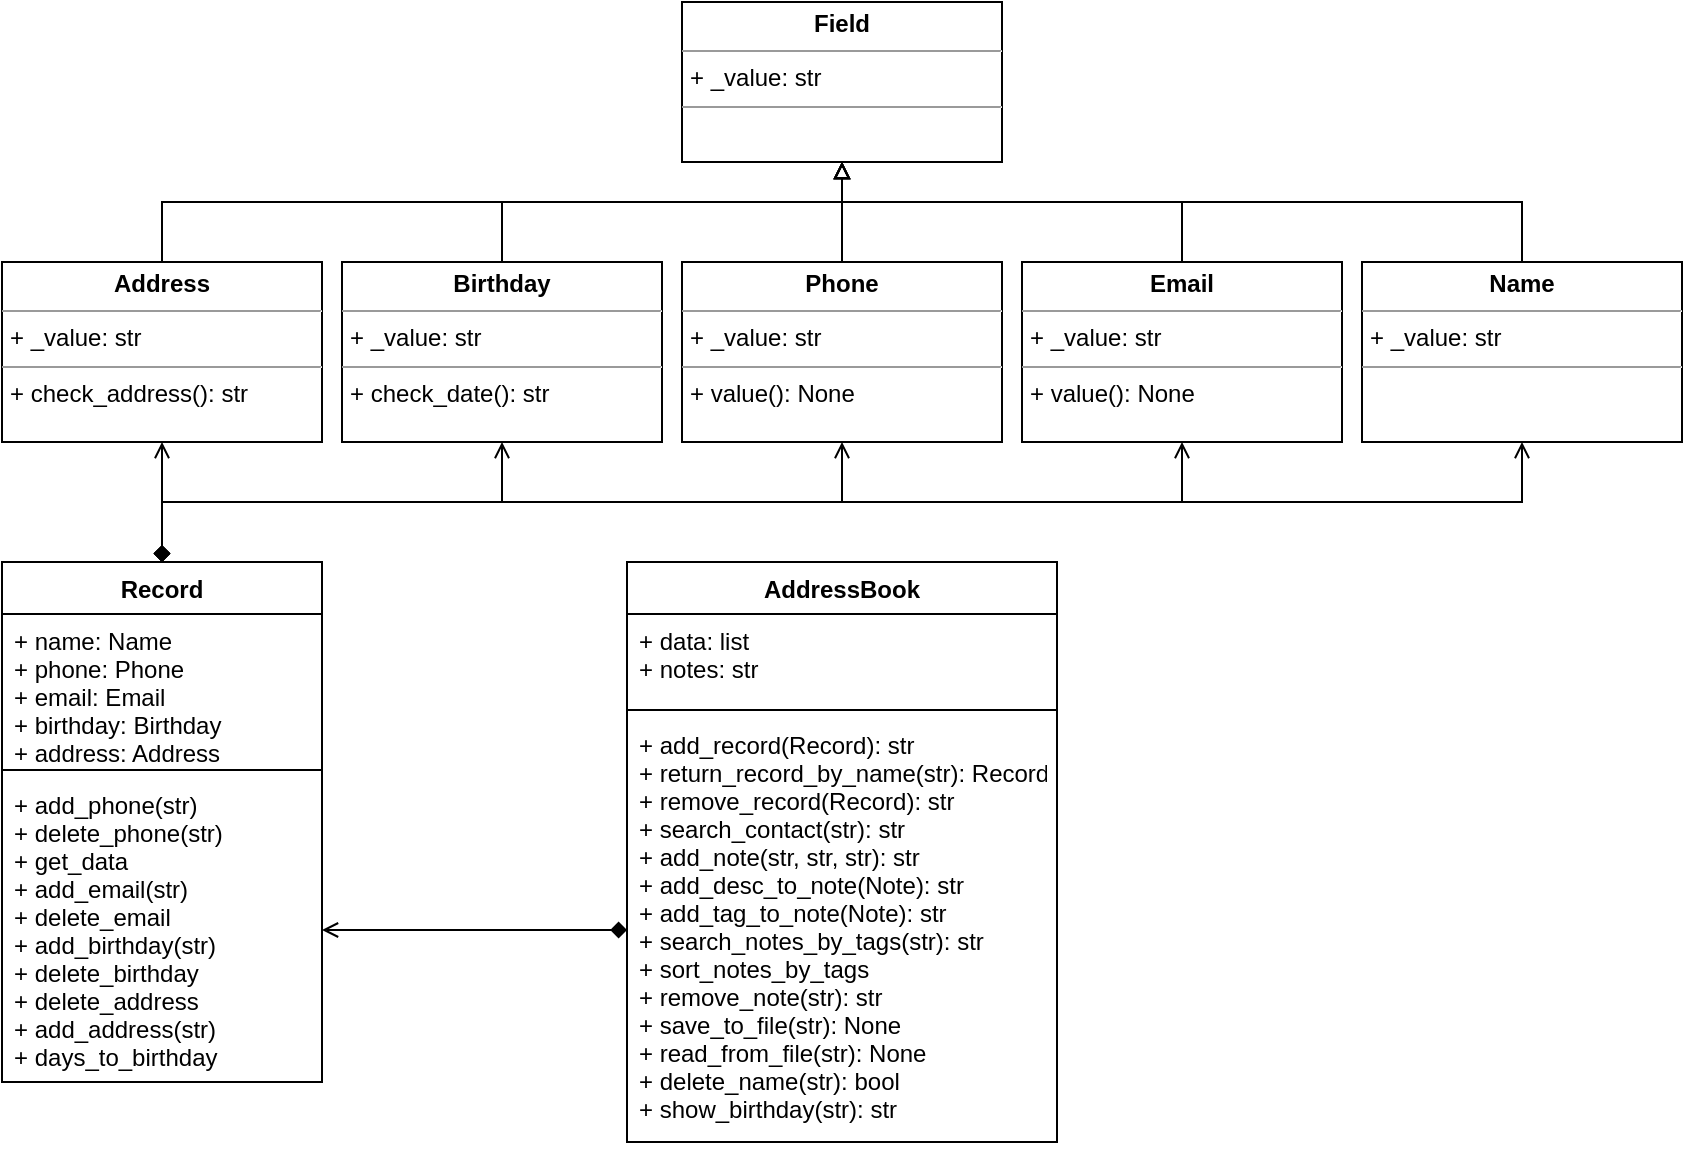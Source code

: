 <mxfile version="20.6.0" type="github">
  <diagram id="R2lEEEUBdFMjLlhIrx00" name="Page-1">
    <mxGraphModel dx="1135" dy="833" grid="1" gridSize="10" guides="1" tooltips="1" connect="1" arrows="1" fold="1" page="1" pageScale="1" pageWidth="850" pageHeight="1100" math="0" shadow="0" extFonts="Permanent Marker^https://fonts.googleapis.com/css?family=Permanent+Marker">
      <root>
        <mxCell id="0" />
        <mxCell id="1" parent="0" />
        <mxCell id="ki_XVSSsE5IfiG-xtUwC-1" value="&lt;p style=&quot;margin:0px;margin-top:4px;text-align:center;&quot;&gt;&lt;b&gt;Field&lt;/b&gt;&lt;/p&gt;&lt;hr size=&quot;1&quot;&gt;&lt;p style=&quot;margin:0px;margin-left:4px;&quot;&gt;+ _value: str&lt;/p&gt;&lt;hr size=&quot;1&quot;&gt;&lt;p style=&quot;margin:0px;margin-left:4px;&quot;&gt;&lt;br&gt;&lt;/p&gt;" style="verticalAlign=top;align=left;overflow=fill;fontSize=12;fontFamily=Helvetica;html=1;" vertex="1" parent="1">
          <mxGeometry x="345" width="160" height="80" as="geometry" />
        </mxCell>
        <mxCell id="ki_XVSSsE5IfiG-xtUwC-9" value="" style="edgeStyle=orthogonalEdgeStyle;rounded=0;orthogonalLoop=1;jettySize=auto;html=1;entryX=0.5;entryY=1;entryDx=0;entryDy=0;endArrow=block;endFill=0;" edge="1" parent="1" source="ki_XVSSsE5IfiG-xtUwC-2" target="ki_XVSSsE5IfiG-xtUwC-1">
          <mxGeometry relative="1" as="geometry">
            <mxPoint x="85" y="50" as="targetPoint" />
            <Array as="points">
              <mxPoint x="85" y="100" />
              <mxPoint x="425" y="100" />
            </Array>
          </mxGeometry>
        </mxCell>
        <mxCell id="ki_XVSSsE5IfiG-xtUwC-2" value="&lt;p style=&quot;margin:0px;margin-top:4px;text-align:center;&quot;&gt;&lt;b&gt;Address&lt;/b&gt;&lt;/p&gt;&lt;hr size=&quot;1&quot;&gt;&lt;p style=&quot;margin:0px;margin-left:4px;&quot;&gt;+ _value: str&lt;/p&gt;&lt;hr size=&quot;1&quot;&gt;&lt;p style=&quot;margin:0px;margin-left:4px;&quot;&gt;+ check_address(): str&lt;/p&gt;" style="verticalAlign=top;align=left;overflow=fill;fontSize=12;fontFamily=Helvetica;html=1;" vertex="1" parent="1">
          <mxGeometry x="5" y="130" width="160" height="90" as="geometry" />
        </mxCell>
        <mxCell id="ki_XVSSsE5IfiG-xtUwC-3" value="&lt;p style=&quot;margin:0px;margin-top:4px;text-align:center;&quot;&gt;&lt;b&gt;Birthday&lt;/b&gt;&lt;br&gt;&lt;/p&gt;&lt;hr size=&quot;1&quot;&gt;&lt;p style=&quot;margin:0px;margin-left:4px;&quot;&gt;+ _value: str&lt;/p&gt;&lt;hr size=&quot;1&quot;&gt;&lt;p style=&quot;margin:0px;margin-left:4px;&quot;&gt;+ check_date(): str&lt;/p&gt;" style="verticalAlign=top;align=left;overflow=fill;fontSize=12;fontFamily=Helvetica;html=1;" vertex="1" parent="1">
          <mxGeometry x="175" y="130" width="160" height="90" as="geometry" />
        </mxCell>
        <mxCell id="ki_XVSSsE5IfiG-xtUwC-13" value="" style="edgeStyle=orthogonalEdgeStyle;rounded=0;orthogonalLoop=1;jettySize=auto;html=1;endArrow=block;endFill=0;" edge="1" parent="1" source="ki_XVSSsE5IfiG-xtUwC-4" target="ki_XVSSsE5IfiG-xtUwC-1">
          <mxGeometry relative="1" as="geometry" />
        </mxCell>
        <mxCell id="ki_XVSSsE5IfiG-xtUwC-4" value="&lt;p style=&quot;margin:0px;margin-top:4px;text-align:center;&quot;&gt;&lt;b&gt;Phone&lt;/b&gt;&lt;br&gt;&lt;/p&gt;&lt;hr size=&quot;1&quot;&gt;&lt;p style=&quot;margin:0px;margin-left:4px;&quot;&gt;+ _value: str&lt;/p&gt;&lt;hr size=&quot;1&quot;&gt;&lt;p style=&quot;margin:0px;margin-left:4px;&quot;&gt;+ value(): None&lt;/p&gt;" style="verticalAlign=top;align=left;overflow=fill;fontSize=12;fontFamily=Helvetica;html=1;" vertex="1" parent="1">
          <mxGeometry x="345" y="130" width="160" height="90" as="geometry" />
        </mxCell>
        <mxCell id="ki_XVSSsE5IfiG-xtUwC-14" style="edgeStyle=orthogonalEdgeStyle;rounded=0;orthogonalLoop=1;jettySize=auto;html=1;entryX=0.5;entryY=1;entryDx=0;entryDy=0;endArrow=block;endFill=0;" edge="1" parent="1" source="ki_XVSSsE5IfiG-xtUwC-5" target="ki_XVSSsE5IfiG-xtUwC-1">
          <mxGeometry relative="1" as="geometry">
            <Array as="points">
              <mxPoint x="595" y="100" />
              <mxPoint x="425" y="100" />
            </Array>
          </mxGeometry>
        </mxCell>
        <mxCell id="ki_XVSSsE5IfiG-xtUwC-5" value="&lt;p style=&quot;margin:0px;margin-top:4px;text-align:center;&quot;&gt;&lt;b&gt;Email&lt;/b&gt;&lt;br&gt;&lt;/p&gt;&lt;hr size=&quot;1&quot;&gt;&lt;p style=&quot;margin:0px;margin-left:4px;&quot;&gt;+ _value: str&lt;/p&gt;&lt;hr size=&quot;1&quot;&gt;&lt;p style=&quot;margin:0px;margin-left:4px;&quot;&gt;+ value(): None&lt;/p&gt;" style="verticalAlign=top;align=left;overflow=fill;fontSize=12;fontFamily=Helvetica;html=1;" vertex="1" parent="1">
          <mxGeometry x="515" y="130" width="160" height="90" as="geometry" />
        </mxCell>
        <mxCell id="ki_XVSSsE5IfiG-xtUwC-15" style="edgeStyle=orthogonalEdgeStyle;rounded=0;orthogonalLoop=1;jettySize=auto;html=1;exitX=0.5;exitY=0;exitDx=0;exitDy=0;entryX=0.5;entryY=1;entryDx=0;entryDy=0;endArrow=block;endFill=0;" edge="1" parent="1" source="ki_XVSSsE5IfiG-xtUwC-6" target="ki_XVSSsE5IfiG-xtUwC-1">
          <mxGeometry relative="1" as="geometry">
            <Array as="points">
              <mxPoint x="765" y="100" />
              <mxPoint x="425" y="100" />
            </Array>
          </mxGeometry>
        </mxCell>
        <mxCell id="ki_XVSSsE5IfiG-xtUwC-6" value="&lt;p style=&quot;margin:0px;margin-top:4px;text-align:center;&quot;&gt;&lt;b&gt;Name&lt;/b&gt;&lt;/p&gt;&lt;hr size=&quot;1&quot;&gt;&lt;p style=&quot;margin:0px;margin-left:4px;&quot;&gt;+ _value: str&lt;/p&gt;&lt;hr size=&quot;1&quot;&gt;&lt;p style=&quot;margin:0px;margin-left:4px;&quot;&gt;&lt;br&gt;&lt;/p&gt;" style="verticalAlign=top;align=left;overflow=fill;fontSize=12;fontFamily=Helvetica;html=1;" vertex="1" parent="1">
          <mxGeometry x="685" y="130" width="160" height="90" as="geometry" />
        </mxCell>
        <mxCell id="ki_XVSSsE5IfiG-xtUwC-10" value="" style="edgeStyle=orthogonalEdgeStyle;rounded=0;orthogonalLoop=1;jettySize=auto;html=1;entryX=0.5;entryY=1;entryDx=0;entryDy=0;endArrow=block;endFill=0;exitX=0.5;exitY=0;exitDx=0;exitDy=0;" edge="1" parent="1" source="ki_XVSSsE5IfiG-xtUwC-3" target="ki_XVSSsE5IfiG-xtUwC-1">
          <mxGeometry relative="1" as="geometry">
            <mxPoint x="355" y="50" as="targetPoint" />
            <mxPoint x="95" y="140" as="sourcePoint" />
            <Array as="points">
              <mxPoint x="255" y="100" />
              <mxPoint x="425" y="100" />
            </Array>
          </mxGeometry>
        </mxCell>
        <mxCell id="ki_XVSSsE5IfiG-xtUwC-21" value="" style="edgeStyle=orthogonalEdgeStyle;rounded=0;orthogonalLoop=1;jettySize=auto;html=1;endArrow=open;endFill=0;startArrow=diamond;startFill=1;" edge="1" parent="1" source="ki_XVSSsE5IfiG-xtUwC-16" target="ki_XVSSsE5IfiG-xtUwC-2">
          <mxGeometry relative="1" as="geometry" />
        </mxCell>
        <mxCell id="ki_XVSSsE5IfiG-xtUwC-22" style="edgeStyle=orthogonalEdgeStyle;rounded=0;orthogonalLoop=1;jettySize=auto;html=1;entryX=0.5;entryY=1;entryDx=0;entryDy=0;startArrow=diamond;startFill=1;endArrow=open;endFill=0;exitX=0.5;exitY=0;exitDx=0;exitDy=0;" edge="1" parent="1" source="ki_XVSSsE5IfiG-xtUwC-16" target="ki_XVSSsE5IfiG-xtUwC-3">
          <mxGeometry relative="1" as="geometry" />
        </mxCell>
        <mxCell id="ki_XVSSsE5IfiG-xtUwC-23" style="edgeStyle=orthogonalEdgeStyle;rounded=0;orthogonalLoop=1;jettySize=auto;html=1;entryX=0.5;entryY=1;entryDx=0;entryDy=0;startArrow=diamond;startFill=1;endArrow=open;endFill=0;" edge="1" parent="1" source="ki_XVSSsE5IfiG-xtUwC-16" target="ki_XVSSsE5IfiG-xtUwC-4">
          <mxGeometry relative="1" as="geometry">
            <Array as="points">
              <mxPoint x="85" y="250" />
              <mxPoint x="425" y="250" />
            </Array>
          </mxGeometry>
        </mxCell>
        <mxCell id="ki_XVSSsE5IfiG-xtUwC-24" style="edgeStyle=orthogonalEdgeStyle;rounded=0;orthogonalLoop=1;jettySize=auto;html=1;entryX=0.5;entryY=1;entryDx=0;entryDy=0;startArrow=diamond;startFill=1;endArrow=open;endFill=0;" edge="1" parent="1" source="ki_XVSSsE5IfiG-xtUwC-16" target="ki_XVSSsE5IfiG-xtUwC-5">
          <mxGeometry relative="1" as="geometry">
            <Array as="points">
              <mxPoint x="85" y="250" />
              <mxPoint x="595" y="250" />
            </Array>
          </mxGeometry>
        </mxCell>
        <mxCell id="ki_XVSSsE5IfiG-xtUwC-25" style="edgeStyle=orthogonalEdgeStyle;rounded=0;orthogonalLoop=1;jettySize=auto;html=1;entryX=0.5;entryY=1;entryDx=0;entryDy=0;startArrow=diamond;startFill=1;endArrow=open;endFill=0;" edge="1" parent="1" source="ki_XVSSsE5IfiG-xtUwC-16" target="ki_XVSSsE5IfiG-xtUwC-6">
          <mxGeometry relative="1" as="geometry">
            <Array as="points">
              <mxPoint x="85" y="250" />
              <mxPoint x="765" y="250" />
            </Array>
          </mxGeometry>
        </mxCell>
        <mxCell id="ki_XVSSsE5IfiG-xtUwC-16" value="Record" style="swimlane;fontStyle=1;align=center;verticalAlign=top;childLayout=stackLayout;horizontal=1;startSize=26;horizontalStack=0;resizeParent=1;resizeParentMax=0;resizeLast=0;collapsible=1;marginBottom=0;" vertex="1" parent="1">
          <mxGeometry x="5" y="280" width="160" height="260" as="geometry" />
        </mxCell>
        <mxCell id="ki_XVSSsE5IfiG-xtUwC-17" value="+ name: Name&#xa;+ phone: Phone&#xa;+ email: Email&#xa;+ birthday: Birthday&#xa;+ address: Address" style="text;strokeColor=none;fillColor=none;align=left;verticalAlign=top;spacingLeft=4;spacingRight=4;overflow=hidden;rotatable=0;points=[[0,0.5],[1,0.5]];portConstraint=eastwest;" vertex="1" parent="ki_XVSSsE5IfiG-xtUwC-16">
          <mxGeometry y="26" width="160" height="74" as="geometry" />
        </mxCell>
        <mxCell id="ki_XVSSsE5IfiG-xtUwC-18" value="" style="line;strokeWidth=1;fillColor=none;align=left;verticalAlign=middle;spacingTop=-1;spacingLeft=3;spacingRight=3;rotatable=0;labelPosition=right;points=[];portConstraint=eastwest;strokeColor=inherit;" vertex="1" parent="ki_XVSSsE5IfiG-xtUwC-16">
          <mxGeometry y="100" width="160" height="8" as="geometry" />
        </mxCell>
        <mxCell id="ki_XVSSsE5IfiG-xtUwC-19" value="+ add_phone(str)&#xa;+ delete_phone(str)&#xa;+ get_data&#xa;+ add_email(str)&#xa;+ delete_email&#xa;+ add_birthday(str)&#xa;+ delete_birthday&#xa;+ delete_address&#xa;+ add_address(str)&#xa;+ days_to_birthday&#xa;" style="text;strokeColor=none;fillColor=none;align=left;verticalAlign=top;spacingLeft=4;spacingRight=4;overflow=hidden;rotatable=0;points=[[0,0.5],[1,0.5]];portConstraint=eastwest;" vertex="1" parent="ki_XVSSsE5IfiG-xtUwC-16">
          <mxGeometry y="108" width="160" height="152" as="geometry" />
        </mxCell>
        <mxCell id="ki_XVSSsE5IfiG-xtUwC-26" value="AddressBook" style="swimlane;fontStyle=1;align=center;verticalAlign=top;childLayout=stackLayout;horizontal=1;startSize=26;horizontalStack=0;resizeParent=1;resizeParentMax=0;resizeLast=0;collapsible=1;marginBottom=0;" vertex="1" parent="1">
          <mxGeometry x="317.5" y="280" width="215" height="290" as="geometry" />
        </mxCell>
        <mxCell id="ki_XVSSsE5IfiG-xtUwC-27" value="+ data: list&#xa;+ notes: str" style="text;strokeColor=none;fillColor=none;align=left;verticalAlign=top;spacingLeft=4;spacingRight=4;overflow=hidden;rotatable=0;points=[[0,0.5],[1,0.5]];portConstraint=eastwest;" vertex="1" parent="ki_XVSSsE5IfiG-xtUwC-26">
          <mxGeometry y="26" width="215" height="44" as="geometry" />
        </mxCell>
        <mxCell id="ki_XVSSsE5IfiG-xtUwC-28" value="" style="line;strokeWidth=1;fillColor=none;align=left;verticalAlign=middle;spacingTop=-1;spacingLeft=3;spacingRight=3;rotatable=0;labelPosition=right;points=[];portConstraint=eastwest;strokeColor=inherit;" vertex="1" parent="ki_XVSSsE5IfiG-xtUwC-26">
          <mxGeometry y="70" width="215" height="8" as="geometry" />
        </mxCell>
        <mxCell id="ki_XVSSsE5IfiG-xtUwC-29" value="+ add_record(Record): str&#xa;+ return_record_by_name(str): Record&#xa;+ remove_record(Record): str&#xa;+ search_contact(str): str&#xa;+ add_note(str, str, str): str&#xa;+ add_desc_to_note(Note): str&#xa;+ add_tag_to_note(Note): str&#xa;+ search_notes_by_tags(str): str&#xa;+ sort_notes_by_tags&#xa;+ remove_note(str): str&#xa;+ save_to_file(str): None&#xa;+ read_from_file(str): None&#xa;+ delete_name(str): bool&#xa;+ show_birthday(str): str" style="text;strokeColor=none;fillColor=none;align=left;verticalAlign=top;spacingLeft=4;spacingRight=4;overflow=hidden;rotatable=0;points=[[0,0.5],[1,0.5]];portConstraint=eastwest;" vertex="1" parent="ki_XVSSsE5IfiG-xtUwC-26">
          <mxGeometry y="78" width="215" height="212" as="geometry" />
        </mxCell>
        <mxCell id="ki_XVSSsE5IfiG-xtUwC-31" style="edgeStyle=orthogonalEdgeStyle;rounded=0;orthogonalLoop=1;jettySize=auto;html=1;entryX=1;entryY=0.5;entryDx=0;entryDy=0;startArrow=diamond;startFill=1;endArrow=open;endFill=0;" edge="1" parent="1" source="ki_XVSSsE5IfiG-xtUwC-29" target="ki_XVSSsE5IfiG-xtUwC-19">
          <mxGeometry relative="1" as="geometry" />
        </mxCell>
      </root>
    </mxGraphModel>
  </diagram>
</mxfile>
